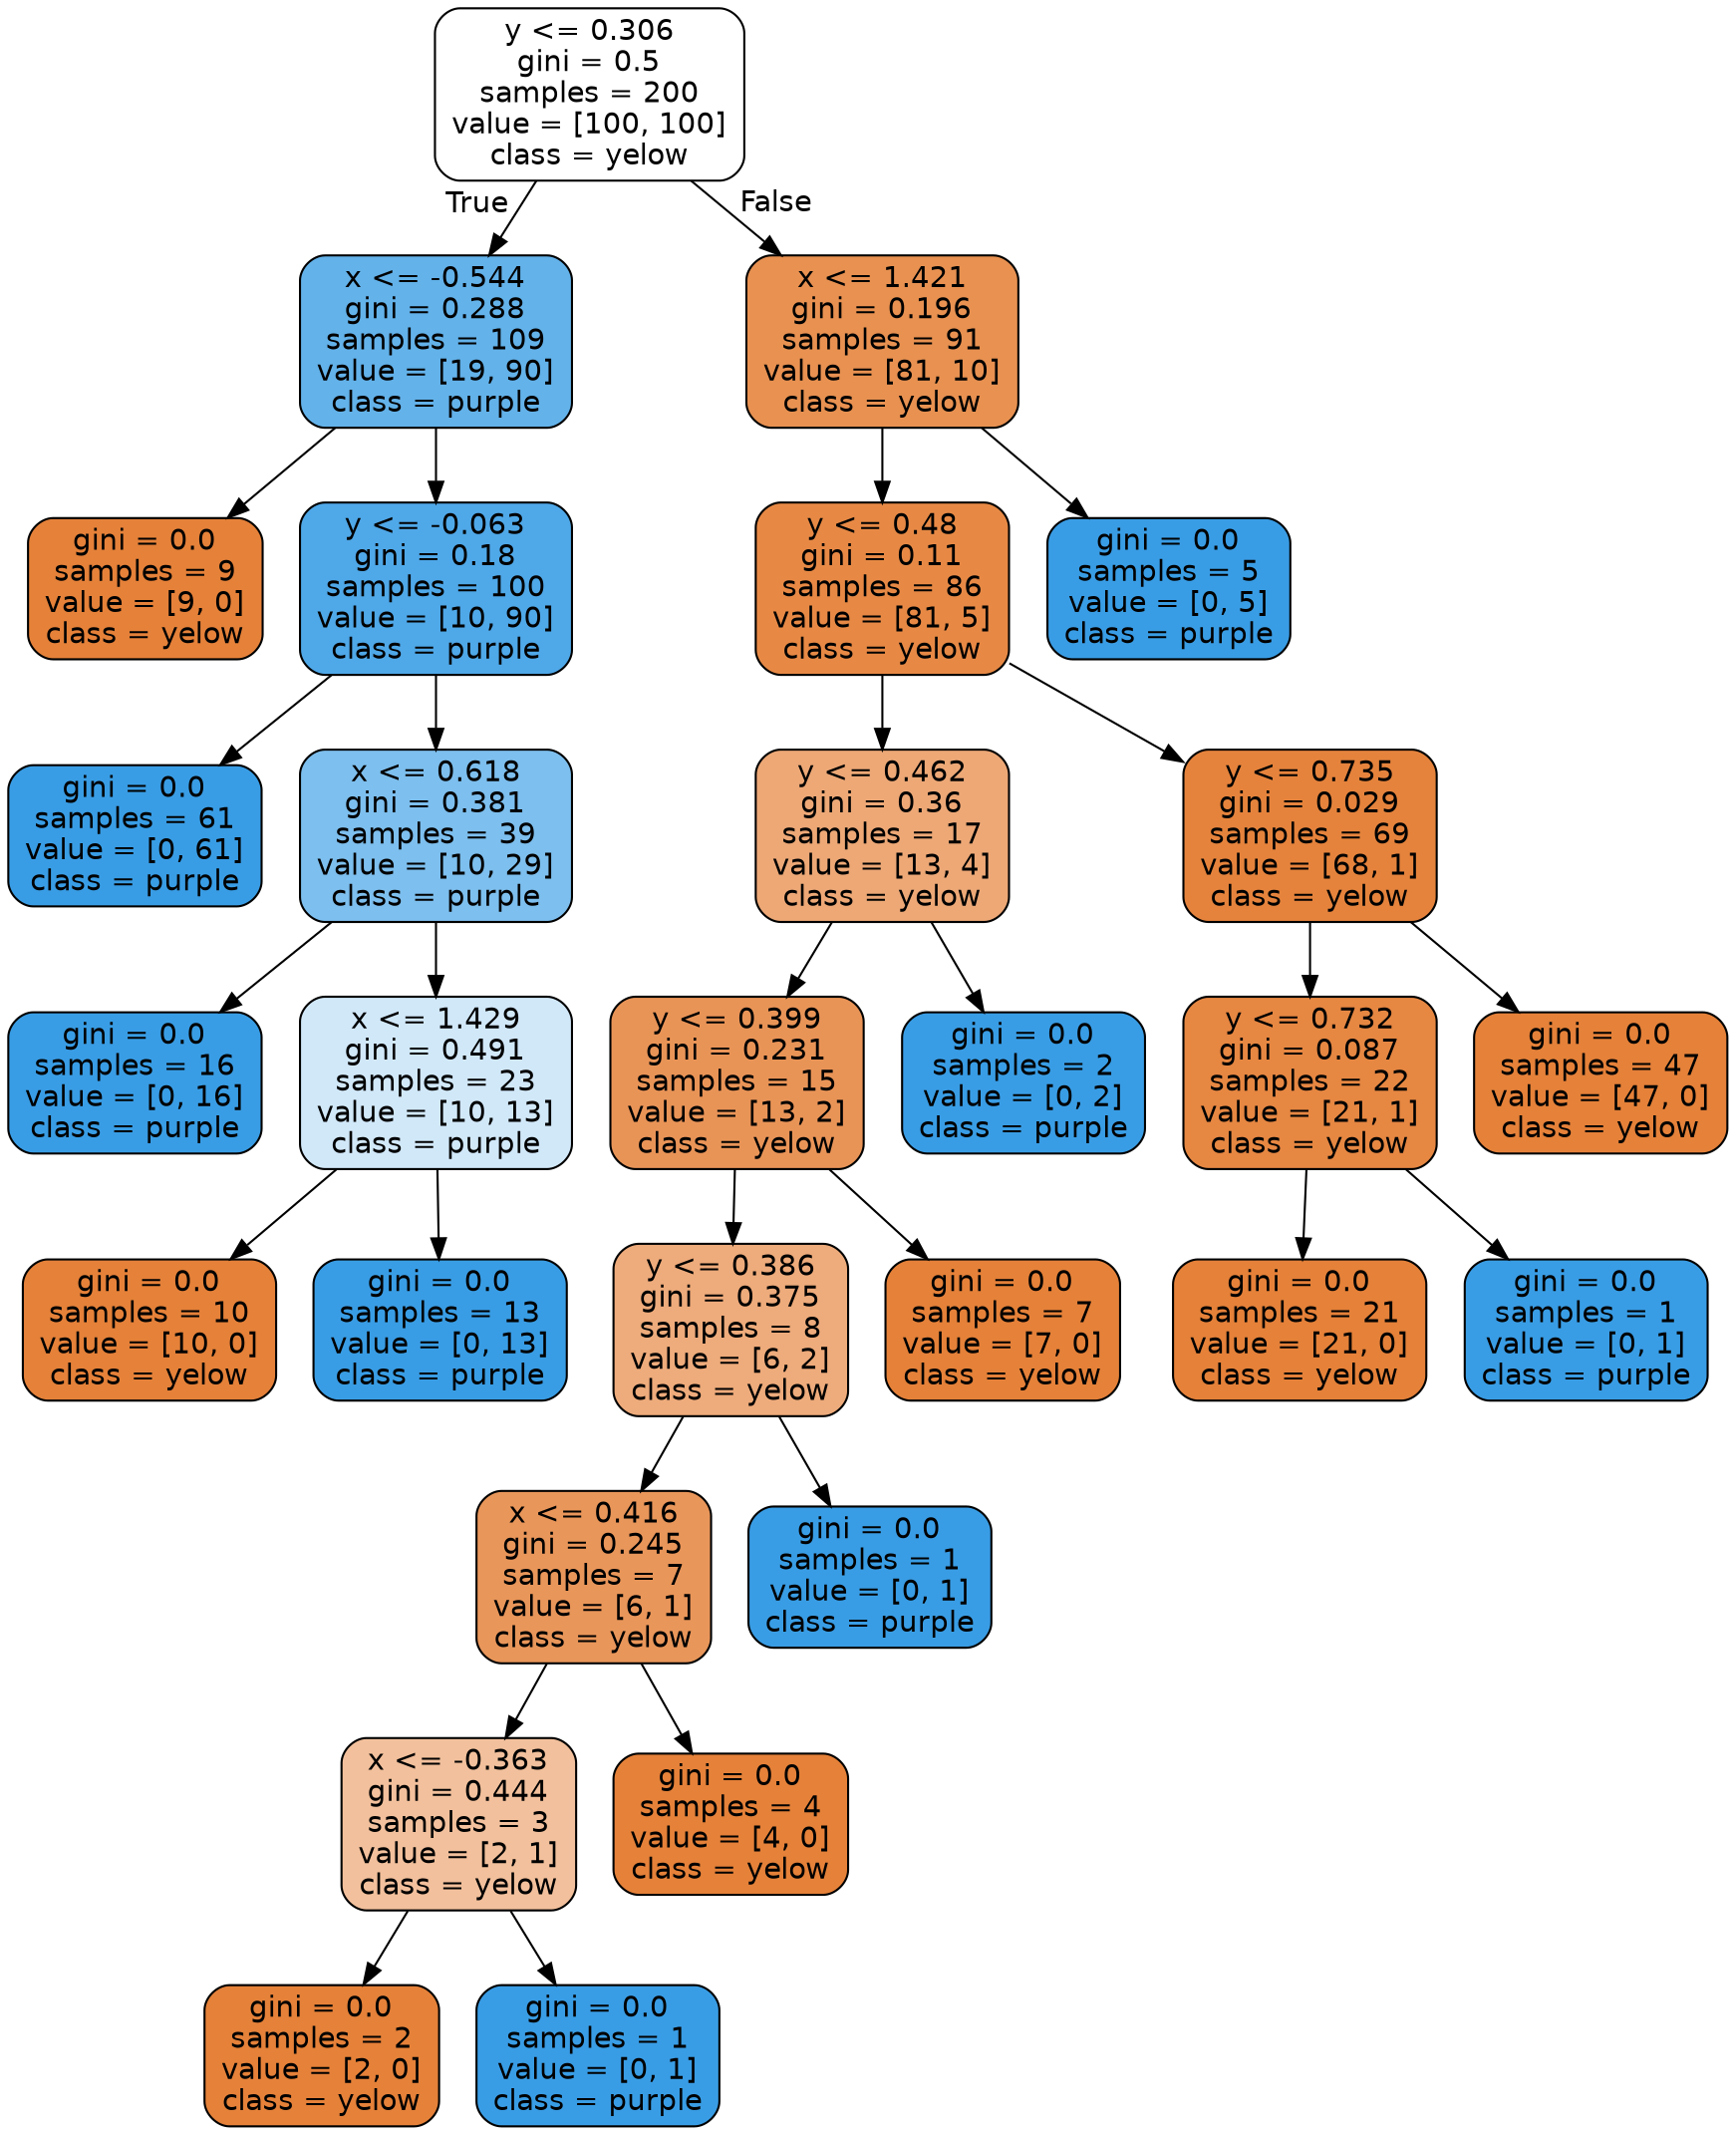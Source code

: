 digraph Tree {
node [shape=box, style="filled, rounded", color="black", fontname="helvetica"] ;
edge [fontname="helvetica"] ;
0 [label="y <= 0.306\ngini = 0.5\nsamples = 200\nvalue = [100, 100]\nclass = yelow", fillcolor="#ffffff"] ;
1 [label="x <= -0.544\ngini = 0.288\nsamples = 109\nvalue = [19, 90]\nclass = purple", fillcolor="#63b2ea"] ;
0 -> 1 [labeldistance=2.5, labelangle=45, headlabel="True"] ;
2 [label="gini = 0.0\nsamples = 9\nvalue = [9, 0]\nclass = yelow", fillcolor="#e58139"] ;
1 -> 2 ;
3 [label="y <= -0.063\ngini = 0.18\nsamples = 100\nvalue = [10, 90]\nclass = purple", fillcolor="#4fa8e8"] ;
1 -> 3 ;
4 [label="gini = 0.0\nsamples = 61\nvalue = [0, 61]\nclass = purple", fillcolor="#399de5"] ;
3 -> 4 ;
5 [label="x <= 0.618\ngini = 0.381\nsamples = 39\nvalue = [10, 29]\nclass = purple", fillcolor="#7dbfee"] ;
3 -> 5 ;
6 [label="gini = 0.0\nsamples = 16\nvalue = [0, 16]\nclass = purple", fillcolor="#399de5"] ;
5 -> 6 ;
7 [label="x <= 1.429\ngini = 0.491\nsamples = 23\nvalue = [10, 13]\nclass = purple", fillcolor="#d1e8f9"] ;
5 -> 7 ;
8 [label="gini = 0.0\nsamples = 10\nvalue = [10, 0]\nclass = yelow", fillcolor="#e58139"] ;
7 -> 8 ;
9 [label="gini = 0.0\nsamples = 13\nvalue = [0, 13]\nclass = purple", fillcolor="#399de5"] ;
7 -> 9 ;
10 [label="x <= 1.421\ngini = 0.196\nsamples = 91\nvalue = [81, 10]\nclass = yelow", fillcolor="#e89151"] ;
0 -> 10 [labeldistance=2.5, labelangle=-45, headlabel="False"] ;
11 [label="y <= 0.48\ngini = 0.11\nsamples = 86\nvalue = [81, 5]\nclass = yelow", fillcolor="#e78945"] ;
10 -> 11 ;
12 [label="y <= 0.462\ngini = 0.36\nsamples = 17\nvalue = [13, 4]\nclass = yelow", fillcolor="#eda876"] ;
11 -> 12 ;
13 [label="y <= 0.399\ngini = 0.231\nsamples = 15\nvalue = [13, 2]\nclass = yelow", fillcolor="#e99457"] ;
12 -> 13 ;
14 [label="y <= 0.386\ngini = 0.375\nsamples = 8\nvalue = [6, 2]\nclass = yelow", fillcolor="#eeab7b"] ;
13 -> 14 ;
15 [label="x <= 0.416\ngini = 0.245\nsamples = 7\nvalue = [6, 1]\nclass = yelow", fillcolor="#e9965a"] ;
14 -> 15 ;
16 [label="x <= -0.363\ngini = 0.444\nsamples = 3\nvalue = [2, 1]\nclass = yelow", fillcolor="#f2c09c"] ;
15 -> 16 ;
17 [label="gini = 0.0\nsamples = 2\nvalue = [2, 0]\nclass = yelow", fillcolor="#e58139"] ;
16 -> 17 ;
18 [label="gini = 0.0\nsamples = 1\nvalue = [0, 1]\nclass = purple", fillcolor="#399de5"] ;
16 -> 18 ;
19 [label="gini = 0.0\nsamples = 4\nvalue = [4, 0]\nclass = yelow", fillcolor="#e58139"] ;
15 -> 19 ;
20 [label="gini = 0.0\nsamples = 1\nvalue = [0, 1]\nclass = purple", fillcolor="#399de5"] ;
14 -> 20 ;
21 [label="gini = 0.0\nsamples = 7\nvalue = [7, 0]\nclass = yelow", fillcolor="#e58139"] ;
13 -> 21 ;
22 [label="gini = 0.0\nsamples = 2\nvalue = [0, 2]\nclass = purple", fillcolor="#399de5"] ;
12 -> 22 ;
23 [label="y <= 0.735\ngini = 0.029\nsamples = 69\nvalue = [68, 1]\nclass = yelow", fillcolor="#e5833c"] ;
11 -> 23 ;
24 [label="y <= 0.732\ngini = 0.087\nsamples = 22\nvalue = [21, 1]\nclass = yelow", fillcolor="#e68742"] ;
23 -> 24 ;
25 [label="gini = 0.0\nsamples = 21\nvalue = [21, 0]\nclass = yelow", fillcolor="#e58139"] ;
24 -> 25 ;
26 [label="gini = 0.0\nsamples = 1\nvalue = [0, 1]\nclass = purple", fillcolor="#399de5"] ;
24 -> 26 ;
27 [label="gini = 0.0\nsamples = 47\nvalue = [47, 0]\nclass = yelow", fillcolor="#e58139"] ;
23 -> 27 ;
28 [label="gini = 0.0\nsamples = 5\nvalue = [0, 5]\nclass = purple", fillcolor="#399de5"] ;
10 -> 28 ;
}